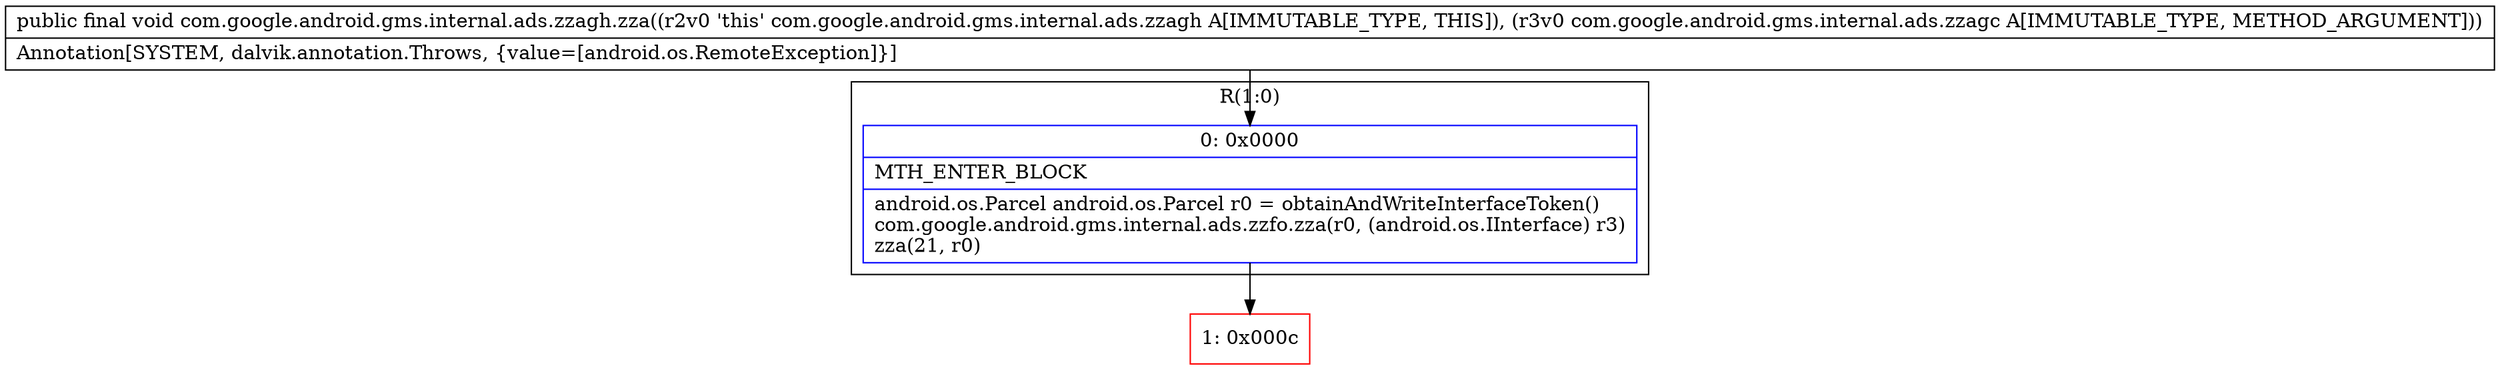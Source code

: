 digraph "CFG forcom.google.android.gms.internal.ads.zzagh.zza(Lcom\/google\/android\/gms\/internal\/ads\/zzagc;)V" {
subgraph cluster_Region_927228193 {
label = "R(1:0)";
node [shape=record,color=blue];
Node_0 [shape=record,label="{0\:\ 0x0000|MTH_ENTER_BLOCK\l|android.os.Parcel android.os.Parcel r0 = obtainAndWriteInterfaceToken()\lcom.google.android.gms.internal.ads.zzfo.zza(r0, (android.os.IInterface) r3)\lzza(21, r0)\l}"];
}
Node_1 [shape=record,color=red,label="{1\:\ 0x000c}"];
MethodNode[shape=record,label="{public final void com.google.android.gms.internal.ads.zzagh.zza((r2v0 'this' com.google.android.gms.internal.ads.zzagh A[IMMUTABLE_TYPE, THIS]), (r3v0 com.google.android.gms.internal.ads.zzagc A[IMMUTABLE_TYPE, METHOD_ARGUMENT]))  | Annotation[SYSTEM, dalvik.annotation.Throws, \{value=[android.os.RemoteException]\}]\l}"];
MethodNode -> Node_0;
Node_0 -> Node_1;
}


